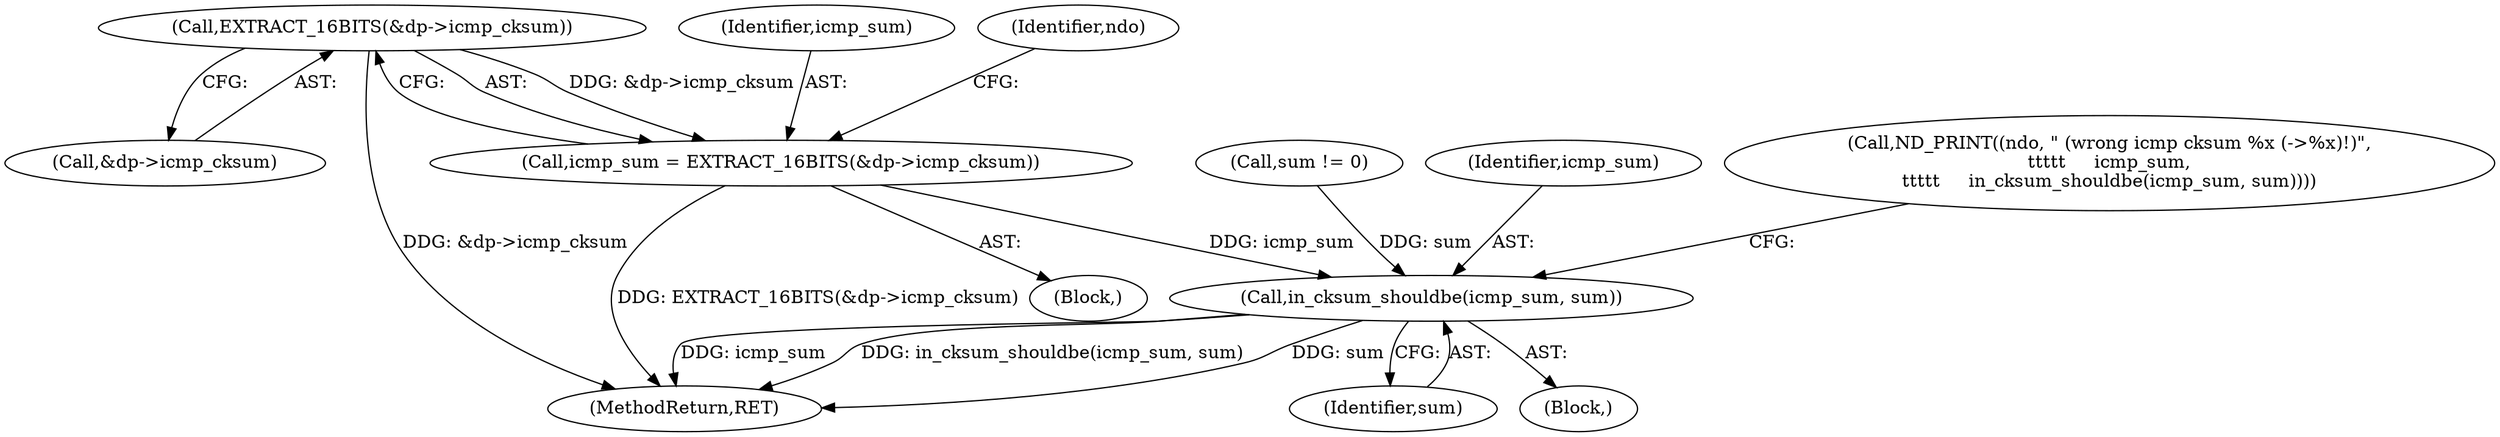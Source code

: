 digraph "0_tcpdump_2b62d1dda41590db29368ec7ba5f4faf3464765a@pointer" {
"1000915" [label="(Call,EXTRACT_16BITS(&dp->icmp_cksum))"];
"1000913" [label="(Call,icmp_sum = EXTRACT_16BITS(&dp->icmp_cksum))"];
"1000927" [label="(Call,in_cksum_shouldbe(icmp_sum, sum))"];
"1000909" [label="(Call,sum != 0)"];
"1000912" [label="(Block,)"];
"1000916" [label="(Call,&dp->icmp_cksum)"];
"1001260" [label="(MethodReturn,RET)"];
"1000914" [label="(Identifier,icmp_sum)"];
"1000929" [label="(Identifier,sum)"];
"1000922" [label="(Identifier,ndo)"];
"1000928" [label="(Identifier,icmp_sum)"];
"1000920" [label="(Call,ND_PRINT((ndo, \" (wrong icmp cksum %x (->%x)!)\",\n\t\t\t\t\t     icmp_sum,\n\t\t\t\t\t     in_cksum_shouldbe(icmp_sum, sum))))"];
"1000925" [label="(Block,)"];
"1000927" [label="(Call,in_cksum_shouldbe(icmp_sum, sum))"];
"1000915" [label="(Call,EXTRACT_16BITS(&dp->icmp_cksum))"];
"1000913" [label="(Call,icmp_sum = EXTRACT_16BITS(&dp->icmp_cksum))"];
"1000915" -> "1000913"  [label="AST: "];
"1000915" -> "1000916"  [label="CFG: "];
"1000916" -> "1000915"  [label="AST: "];
"1000913" -> "1000915"  [label="CFG: "];
"1000915" -> "1001260"  [label="DDG: &dp->icmp_cksum"];
"1000915" -> "1000913"  [label="DDG: &dp->icmp_cksum"];
"1000913" -> "1000912"  [label="AST: "];
"1000914" -> "1000913"  [label="AST: "];
"1000922" -> "1000913"  [label="CFG: "];
"1000913" -> "1001260"  [label="DDG: EXTRACT_16BITS(&dp->icmp_cksum)"];
"1000913" -> "1000927"  [label="DDG: icmp_sum"];
"1000927" -> "1000925"  [label="AST: "];
"1000927" -> "1000929"  [label="CFG: "];
"1000928" -> "1000927"  [label="AST: "];
"1000929" -> "1000927"  [label="AST: "];
"1000920" -> "1000927"  [label="CFG: "];
"1000927" -> "1001260"  [label="DDG: in_cksum_shouldbe(icmp_sum, sum)"];
"1000927" -> "1001260"  [label="DDG: sum"];
"1000927" -> "1001260"  [label="DDG: icmp_sum"];
"1000909" -> "1000927"  [label="DDG: sum"];
}
